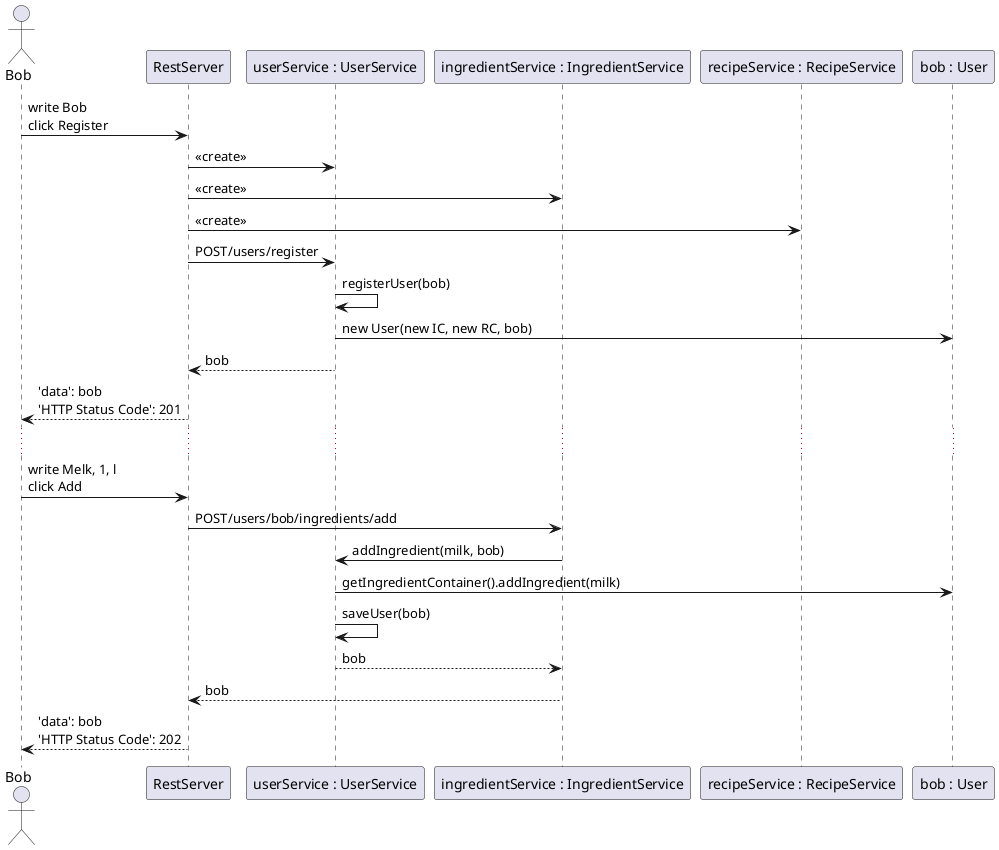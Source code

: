 @startuml sequence_diagram
actor Bob
Bob -> RestServer: write Bob\nclick Register
RestServer -> "userService : UserService": << create >>
RestServer -> "ingredientService : IngredientService": << create >>
RestServer -> "recipeService : RecipeService": << create >>
RestServer -> "userService : UserService": POST/users/register
"userService : UserService" -> "userService : UserService": registerUser(bob)
"userService : UserService" -> "bob : User": new User(new IC, new RC, bob)
"userService : UserService" --> RestServer: bob
RestServer --> Bob: 'data': bob\n'HTTP Status Code': 201
...
Bob -> RestServer: write Melk, 1, l\nclick Add
RestServer -> "ingredientService : IngredientService": POST/users/bob/ingredients/add
"ingredientService : IngredientService" -> "userService : UserService": addIngredient(milk, bob) 
"userService : UserService" -> "bob : User": getIngredientContainer().addIngredient(milk)
"userService : UserService" -> "userService : UserService": saveUser(bob)
"ingredientService : IngredientService" <-- "userService : UserService": bob
"ingredientService : IngredientService" --> RestServer: bob
RestServer --> Bob: 'data': bob\n'HTTP Status Code': 202
@enduml